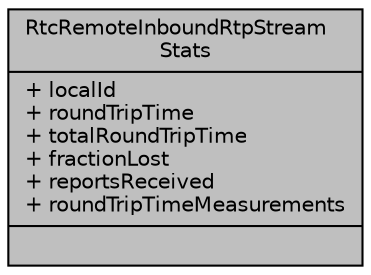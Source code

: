 digraph "RtcRemoteInboundRtpStreamStats"
{
 // LATEX_PDF_SIZE
  edge [fontname="Helvetica",fontsize="10",labelfontname="Helvetica",labelfontsize="10"];
  node [fontname="Helvetica",fontsize="10",shape=record];
  Node1 [label="{RtcRemoteInboundRtpStream\lStats\n|+ localId\l+ roundTripTime\l+ totalRoundTripTime\l+ fractionLost\l+ reportsReceived\l+ roundTripTimeMeasurements\l|}",height=0.2,width=0.4,color="black", fillcolor="grey75", style="filled", fontcolor="black",tooltip="RTCRemoteInboundRtpStreamStats Represents the remote endpoint's measurement metrics for a particular ..."];
}
